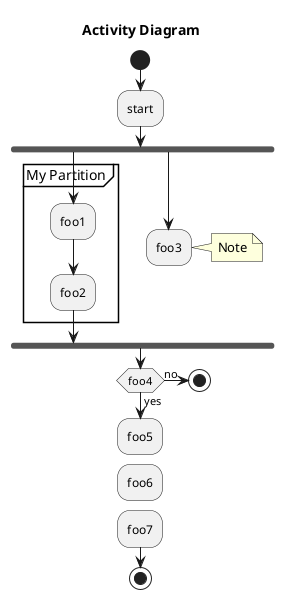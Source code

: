 @startuml

!if %variable_exists("$THEME")
title Activity Diagram - $THEME theme
!else
title Activity Diagram
!endif

'skinparam BackgroundColor black

start
 :start;
 fork
  partition "My Partition" {
   :foo1;
   :foo2;
  }
 fork again
   :foo3;
   note right: Note
   detach
 endfork
 if (foo4) then (yes)
   :foo5;
   detach
 else (no)
  stop
 endif
 :foo6;
 detach
 :foo7;
 stop
@enduml